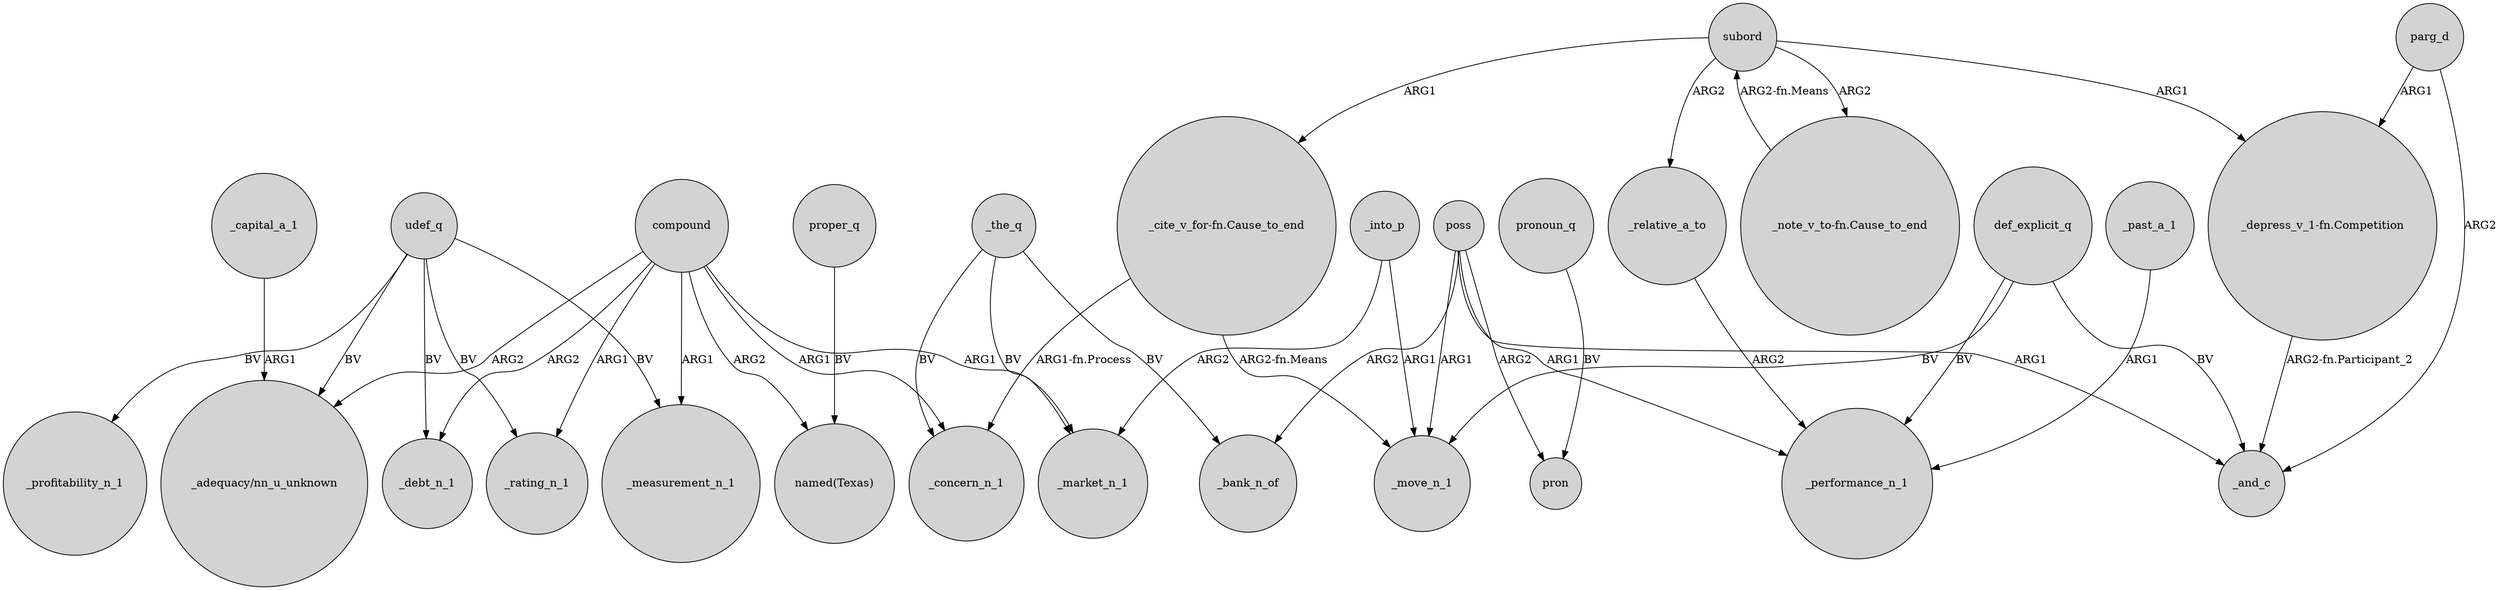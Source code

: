 digraph {
	node [shape=circle style=filled]
	proper_q -> "named(Texas)" [label=BV]
	udef_q -> "_adequacy/nn_u_unknown" [label=BV]
	udef_q -> _rating_n_1 [label=BV]
	poss -> _move_n_1 [label=ARG1]
	_the_q -> _bank_n_of [label=BV]
	subord -> "_note_v_to-fn.Cause_to_end" [label=ARG2]
	parg_d -> "_depress_v_1-fn.Competition" [label=ARG1]
	subord -> "_cite_v_for-fn.Cause_to_end" [label=ARG1]
	_capital_a_1 -> "_adequacy/nn_u_unknown" [label=ARG1]
	_relative_a_to -> _performance_n_1 [label=ARG2]
	compound -> "named(Texas)" [label=ARG2]
	_the_q -> _concern_n_1 [label=BV]
	"_cite_v_for-fn.Cause_to_end" -> _concern_n_1 [label="ARG1-fn.Process"]
	_the_q -> _market_n_1 [label=BV]
	_into_p -> _move_n_1 [label=ARG1]
	def_explicit_q -> _and_c [label=BV]
	pronoun_q -> pron [label=BV]
	poss -> pron [label=ARG2]
	udef_q -> _debt_n_1 [label=BV]
	poss -> _and_c [label=ARG1]
	_past_a_1 -> _performance_n_1 [label=ARG1]
	poss -> _bank_n_of [label=ARG2]
	udef_q -> _profitability_n_1 [label=BV]
	def_explicit_q -> _performance_n_1 [label=BV]
	compound -> _concern_n_1 [label=ARG1]
	poss -> _performance_n_1 [label=ARG1]
	parg_d -> _and_c [label=ARG2]
	compound -> _debt_n_1 [label=ARG2]
	subord -> "_depress_v_1-fn.Competition" [label=ARG1]
	"_depress_v_1-fn.Competition" -> _and_c [label="ARG2-fn.Participant_2"]
	"_note_v_to-fn.Cause_to_end" -> subord [label="ARG2-fn.Means"]
	subord -> _relative_a_to [label=ARG2]
	udef_q -> _measurement_n_1 [label=BV]
	compound -> _market_n_1 [label=ARG1]
	compound -> "_adequacy/nn_u_unknown" [label=ARG2]
	compound -> _measurement_n_1 [label=ARG1]
	def_explicit_q -> _move_n_1 [label=BV]
	"_cite_v_for-fn.Cause_to_end" -> _move_n_1 [label="ARG2-fn.Means"]
	_into_p -> _market_n_1 [label=ARG2]
	compound -> _rating_n_1 [label=ARG1]
}
